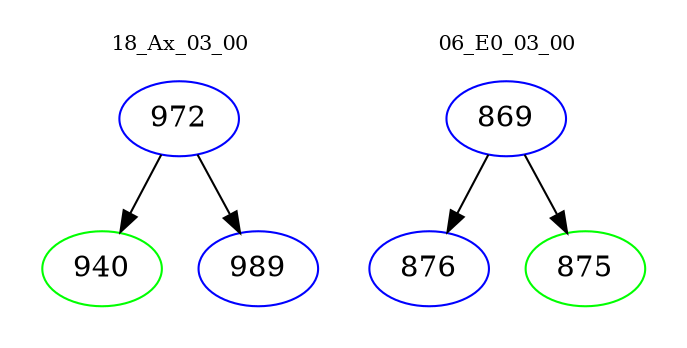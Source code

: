 digraph{
subgraph cluster_0 {
color = white
label = "18_Ax_03_00";
fontsize=10;
T0_972 [label="972", color="blue"]
T0_972 -> T0_940 [color="black"]
T0_940 [label="940", color="green"]
T0_972 -> T0_989 [color="black"]
T0_989 [label="989", color="blue"]
}
subgraph cluster_1 {
color = white
label = "06_E0_03_00";
fontsize=10;
T1_869 [label="869", color="blue"]
T1_869 -> T1_876 [color="black"]
T1_876 [label="876", color="blue"]
T1_869 -> T1_875 [color="black"]
T1_875 [label="875", color="green"]
}
}
